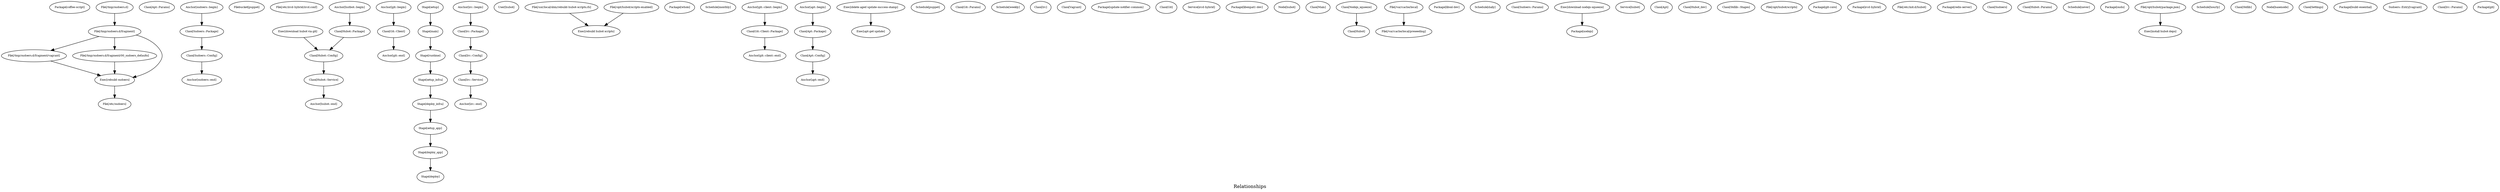 digraph Relationships {
    label = "Relationships"
    "Package[coffee-script]" [
        fontsize = 8,
        label = "Package[coffee-script]"
    ]

    "File[/tmp/sudoers.d/fragment/vagrant]" [
        fontsize = 8,
        label = "File[/tmp/sudoers.d/fragment/vagrant]"
    ]

    "Class[Apt::Params]" [
        fontsize = 8,
        label = "Class[Apt::Params]"
    ]

    "Anchor[sudoers::end]" [
        fontsize = 8,
        label = "Anchor[sudoers::end]"
    ]

    "Filebucket[puppet]" [
        fontsize = 8,
        label = "Filebucket[puppet]"
    ]

    "Class[Sudoers::Config]" [
        fontsize = 8,
        label = "Class[Sudoers::Config]"
    ]

    "File[/etc/ircd-hybrid/ircd.conf]" [
        fontsize = 8,
        label = "File[/etc/ircd-hybrid/ircd.conf]"
    ]

    "Class[Hubot::Config]" [
        fontsize = 8,
        label = "Class[Hubot::Config]"
    ]

    "Anchor[git::begin]" [
        fontsize = 8,
        label = "Anchor[git::begin]"
    ]

    "Stage[runtime]" [
        fontsize = 8,
        label = "Stage[runtime]"
    ]

    "Class[Irc::Service]" [
        fontsize = 8,
        label = "Class[Irc::Service]"
    ]

    "File[/tmp/sudoers.d/fragment/00_sudoers_defaults]" [
        fontsize = 8,
        label = "File[/tmp/sudoers.d/fragment/00_sudoers_defaults]"
    ]

    "Stage[deploy_infra]" [
        fontsize = 8,
        label = "Stage[deploy_infra]"
    ]

    "User[hubot]" [
        fontsize = 8,
        label = "User[hubot]"
    ]

    "File[/usr/local/sbin/rebuild-hubot-scripts.rb]" [
        fontsize = 8,
        label = "File[/usr/local/sbin/rebuild-hubot-scripts.rb]"
    ]

    "Package[whois]" [
        fontsize = 8,
        label = "Package[whois]"
    ]

    "Stage[main]" [
        fontsize = 8,
        label = "Stage[main]"
    ]

    "Stage[setup_infra]" [
        fontsize = 8,
        label = "Stage[setup_infra]"
    ]

    "Class[Git::Client]" [
        fontsize = 8,
        label = "Class[Git::Client]"
    ]

    "Schedule[monthly]" [
        fontsize = 8,
        label = "Schedule[monthly]"
    ]

    "Anchor[irc::begin]" [
        fontsize = 8,
        label = "Anchor[irc::begin]"
    ]

    "Anchor[git::client::end]" [
        fontsize = 8,
        label = "Anchor[git::client::end]"
    ]

    "File[/tmp/sudoers.d/fragment]" [
        fontsize = 8,
        label = "File[/tmp/sudoers.d/fragment]"
    ]

    "File[/etc/sudoers]" [
        fontsize = 8,
        label = "File[/etc/sudoers]"
    ]

    "Anchor[apt::begin]" [
        fontsize = 8,
        label = "Anchor[apt::begin]"
    ]

    "Class[Apt::Package]" [
        fontsize = 8,
        label = "Class[Apt::Package]"
    ]

    "Stage[setup]" [
        fontsize = 8,
        label = "Stage[setup]"
    ]

    "Exec[apt-get update]" [
        fontsize = 8,
        label = "Exec[apt-get update]"
    ]

    "Schedule[puppet]" [
        fontsize = 8,
        label = "Schedule[puppet]"
    ]

    "Exec[download hubot via git]" [
        fontsize = 8,
        label = "Exec[download hubot via git]"
    ]

    "Class[Git::Params]" [
        fontsize = 8,
        label = "Class[Git::Params]"
    ]

    "Exec[rebuild-sudoers]" [
        fontsize = 8,
        label = "Exec[rebuild-sudoers]"
    ]

    "Schedule[weekly]" [
        fontsize = 8,
        label = "Schedule[weekly]"
    ]

    "Class[Irc]" [
        fontsize = 8,
        label = "Class[Irc]"
    ]

    "Class[Git::Client::Package]" [
        fontsize = 8,
        label = "Class[Git::Client::Package]"
    ]

    "Class[Vagrant]" [
        fontsize = 8,
        label = "Class[Vagrant]"
    ]

    "Package[update-notifier-common]" [
        fontsize = 8,
        label = "Package[update-notifier-common]"
    ]

    "Class[Apt::Config]" [
        fontsize = 8,
        label = "Class[Apt::Config]"
    ]

    "Class[Git]" [
        fontsize = 8,
        label = "Class[Git]"
    ]

    "Service[ircd-hybrid]" [
        fontsize = 8,
        label = "Service[ircd-hybrid]"
    ]

    "Exec[delete aged update-success-stamp]" [
        fontsize = 8,
        label = "Exec[delete aged update-success-stamp]"
    ]

    "Stage[deploy]" [
        fontsize = 8,
        label = "Stage[deploy]"
    ]

    "Anchor[hubot::end]" [
        fontsize = 8,
        label = "Anchor[hubot::end]"
    ]

    "Anchor[hutbot::begin]" [
        fontsize = 8,
        label = "Anchor[hutbot::begin]"
    ]

    "Package[libexpat1-dev]" [
        fontsize = 8,
        label = "Package[libexpat1-dev]"
    ]

    "Exec[rebuild hubot scripts]" [
        fontsize = 8,
        label = "Exec[rebuild hubot scripts]"
    ]

    "Node[hubot]" [
        fontsize = 8,
        label = "Node[hubot]"
    ]

    "Class[Main]" [
        fontsize = 8,
        label = "Class[Main]"
    ]

    "Anchor[sudoers::begin]" [
        fontsize = 8,
        label = "Anchor[sudoers::begin]"
    ]

    "Class[Hubot]" [
        fontsize = 8,
        label = "Class[Hubot]"
    ]

    "Class[Hubot::Package]" [
        fontsize = 8,
        label = "Class[Hubot::Package]"
    ]

    "File[/var/cache/local/preseeding]" [
        fontsize = 8,
        label = "File[/var/cache/local/preseeding]"
    ]

    "Package[libssl-dev]" [
        fontsize = 8,
        label = "Package[libssl-dev]"
    ]

    "File[/opt/hubot/scripts-enabled]" [
        fontsize = 8,
        label = "File[/opt/hubot/scripts-enabled]"
    ]

    "Stage[setup_app]" [
        fontsize = 8,
        label = "Stage[setup_app]"
    ]

    "Schedule[daily]" [
        fontsize = 8,
        label = "Schedule[daily]"
    ]

    "Class[Sudoers::Params]" [
        fontsize = 8,
        label = "Class[Sudoers::Params]"
    ]

    "Anchor[git::client::begin]" [
        fontsize = 8,
        label = "Anchor[git::client::begin]"
    ]

    "Package[nodejs]" [
        fontsize = 8,
        label = "Package[nodejs]"
    ]

    "Service[hubot]" [
        fontsize = 8,
        label = "Service[hubot]"
    ]

    "Class[Apt]" [
        fontsize = 8,
        label = "Class[Apt]"
    ]

    "Class[Hubot_dev]" [
        fontsize = 8,
        label = "Class[Hubot_dev]"
    ]

    "Anchor[git::end]" [
        fontsize = 8,
        label = "Anchor[git::end]"
    ]

    "Class[Stdlib::Stages]" [
        fontsize = 8,
        label = "Class[Stdlib::Stages]"
    ]

    "File[/opt/hubot/scripts]" [
        fontsize = 8,
        label = "File[/opt/hubot/scripts]"
    ]

    "Exec[download-nodejs-squeeze]" [
        fontsize = 8,
        label = "Exec[download-nodejs-squeeze]"
    ]

    "Class[Sudoers::Package]" [
        fontsize = 8,
        label = "Class[Sudoers::Package]"
    ]

    "Package[git-core]" [
        fontsize = 8,
        label = "Package[git-core]"
    ]

    "Package[ircd-hybrid]" [
        fontsize = 8,
        label = "Package[ircd-hybrid]"
    ]

    "File[/etc/init.d/hubot]" [
        fontsize = 8,
        label = "File[/etc/init.d/hubot]"
    ]

    "File[/tmp/sudoers.d]" [
        fontsize = 8,
        label = "File[/tmp/sudoers.d]"
    ]

    "Package[redis-server]" [
        fontsize = 8,
        label = "Package[redis-server]"
    ]

    "Class[Sudoers]" [
        fontsize = 8,
        label = "Class[Sudoers]"
    ]

    "Class[Hubot::Params]" [
        fontsize = 8,
        label = "Class[Hubot::Params]"
    ]

    "Schedule[never]" [
        fontsize = 8,
        label = "Schedule[never]"
    ]

    "Anchor[apt::end]" [
        fontsize = 8,
        label = "Anchor[apt::end]"
    ]

    "Stage[deploy_app]" [
        fontsize = 8,
        label = "Stage[deploy_app]"
    ]

    "File[/var/cache/local]" [
        fontsize = 8,
        label = "File[/var/cache/local]"
    ]

    "Package[sudo]" [
        fontsize = 8,
        label = "Package[sudo]"
    ]

    "Class[Irc::Config]" [
        fontsize = 8,
        label = "Class[Irc::Config]"
    ]

    "Exec[install hubot deps]" [
        fontsize = 8,
        label = "Exec[install hubot deps]"
    ]

    "File[/opt/hubot/package.json]" [
        fontsize = 8,
        label = "File[/opt/hubot/package.json]"
    ]

    "Schedule[hourly]" [
        fontsize = 8,
        label = "Schedule[hourly]"
    ]

    "Class[Stdlib]" [
        fontsize = 8,
        label = "Class[Stdlib]"
    ]

    "Node[basenode]" [
        fontsize = 8,
        label = "Node[basenode]"
    ]

    "Class[Hubot::Service]" [
        fontsize = 8,
        label = "Class[Hubot::Service]"
    ]

    "Class[Settings]" [
        fontsize = 8,
        label = "Class[Settings]"
    ]

    "Package[build-essential]" [
        fontsize = 8,
        label = "Package[build-essential]"
    ]

    "Anchor[irc::end]" [
        fontsize = 8,
        label = "Anchor[irc::end]"
    ]

    "Sudoers::Entry[vagrant]" [
        fontsize = 8,
        label = "Sudoers::Entry[vagrant]"
    ]

    "Class[Nodejs_squeeze]" [
        fontsize = 8,
        label = "Class[Nodejs_squeeze]"
    ]

    "Class[Irc::Params]" [
        fontsize = 8,
        label = "Class[Irc::Params]"
    ]

    "Package[git]" [
        fontsize = 8,
        label = "Package[git]"
    ]

    "Class[Irc::Package]" [
        fontsize = 8,
        label = "Class[Irc::Package]"
    ]

    "File[/tmp/sudoers.d/fragment/vagrant]" -> "Exec[rebuild-sudoers]" [
        fontsize = 8
    ]

    "Class[Sudoers::Config]" -> "Anchor[sudoers::end]" [
        fontsize = 8
    ]

    "Class[Hubot::Config]" -> "Class[Hubot::Service]" [
        fontsize = 8
    ]

    "Anchor[git::begin]" -> "Class[Git::Client]" [
        fontsize = 8
    ]

    "Stage[main]" -> "Stage[runtime]" [
        fontsize = 8
    ]

    "Stage[runtime]" -> "Stage[setup_infra]" [
        fontsize = 8
    ]

    "Class[Irc::Service]" -> "Anchor[irc::end]" [
        fontsize = 8
    ]

    "File[/tmp/sudoers.d/fragment/00_sudoers_defaults]" -> "Exec[rebuild-sudoers]" [
        fontsize = 8
    ]

    "Stage[deploy_infra]" -> "Stage[setup_app]" [
        fontsize = 8
    ]

    "Stage[setup_infra]" -> "Stage[deploy_infra]" [
        fontsize = 8
    ]

    "Class[Git::Client]" -> "Anchor[git::end]" [
        fontsize = 8
    ]

    "Anchor[irc::begin]" -> "Class[Irc::Package]" [
        fontsize = 8
    ]

    "Exec[rebuild-sudoers]" -> "File[/etc/sudoers]" [
        fontsize = 8
    ]

    "Anchor[apt::begin]" -> "Class[Apt::Package]" [
        fontsize = 8
    ]

    "Class[Apt::Package]" -> "Class[Apt::Config]" [
        fontsize = 8
    ]

    "Exec[download hubot via git]" -> "Class[Hubot::Config]" [
        fontsize = 8
    ]

    "Stage[setup]" -> "Stage[main]" [
        fontsize = 8
    ]

    "Exec[delete aged update-success-stamp]" -> "Exec[apt-get update]" [
        fontsize = 8
    ]

    "File[/tmp/sudoers.d/fragment]" -> "Exec[rebuild-sudoers]" [
        fontsize = 8
    ]

    "Class[Git::Client::Package]" -> "Anchor[git::client::end]" [
        fontsize = 8
    ]

    "Class[Apt::Config]" -> "Anchor[apt::end]" [
        fontsize = 8
    ]

    "Anchor[hutbot::begin]" -> "Class[Hubot::Package]" [
        fontsize = 8
    ]

    "File[/usr/local/sbin/rebuild-hubot-scripts.rb]" -> "Exec[rebuild hubot scripts]" [
        fontsize = 8
    ]

    "File[/opt/hubot/scripts-enabled]" -> "Exec[rebuild hubot scripts]" [
        fontsize = 8
    ]

    "Anchor[sudoers::begin]" -> "Class[Sudoers::Package]" [
        fontsize = 8
    ]

    "Class[Hubot::Package]" -> "Class[Hubot::Config]" [
        fontsize = 8
    ]

    "Stage[setup_app]" -> "Stage[deploy_app]" [
        fontsize = 8
    ]

    "Anchor[git::client::begin]" -> "Class[Git::Client::Package]" [
        fontsize = 8
    ]

    "Exec[download-nodejs-squeeze]" -> "Package[nodejs]" [
        fontsize = 8
    ]

    "Class[Sudoers::Package]" -> "Class[Sudoers::Config]" [
        fontsize = 8
    ]

    "Stage[deploy_app]" -> "Stage[deploy]" [
        fontsize = 8
    ]

    "File[/opt/hubot/package.json]" -> "Exec[install hubot deps]" [
        fontsize = 8
    ]

    "Class[Irc::Config]" -> "Class[Irc::Service]" [
        fontsize = 8
    ]

    "Class[Hubot::Service]" -> "Anchor[hubot::end]" [
        fontsize = 8
    ]

    "Class[Irc::Package]" -> "Class[Irc::Config]" [
        fontsize = 8
    ]

    "Class[Nodejs_squeeze]" -> "Class[Hubot]" [
        fontsize = 8
    ]

    "File[/tmp/sudoers.d/fragment]" -> "File[/tmp/sudoers.d/fragment/vagrant]" [
        fontsize = 8
    ]

    "File[/tmp/sudoers.d/fragment]" -> "File[/tmp/sudoers.d/fragment/00_sudoers_defaults]" [
        fontsize = 8
    ]

    "File[/tmp/sudoers.d]" -> "File[/tmp/sudoers.d/fragment]" [
        fontsize = 8
    ]

    "File[/var/cache/local]" -> "File[/var/cache/local/preseeding]" [
        fontsize = 8
    ]

}
